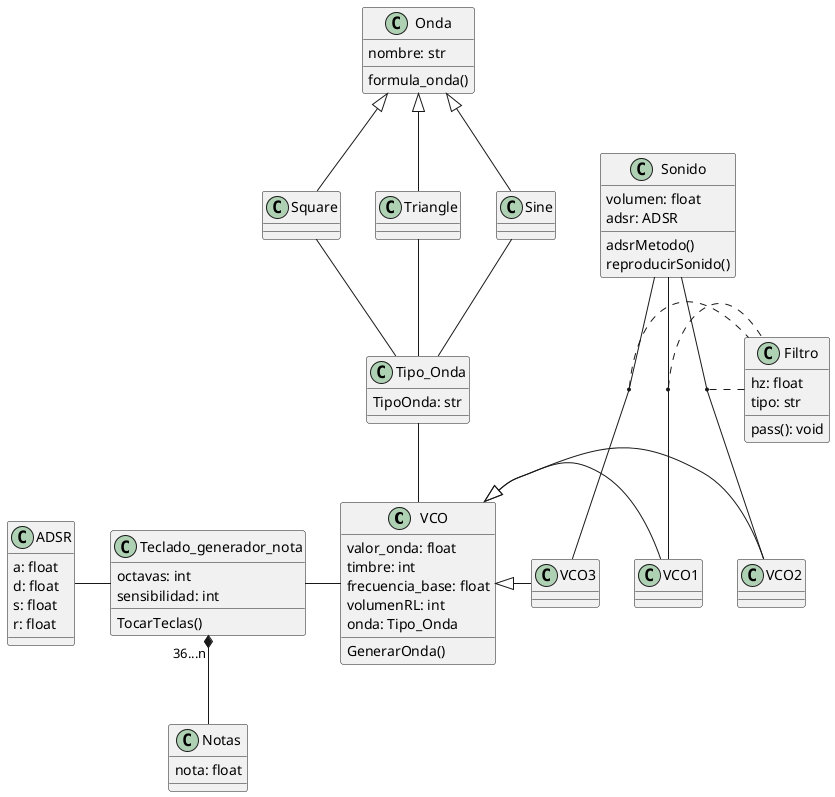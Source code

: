 @startuml
class VCO{
valor_onda: float
timbre: int
frecuencia_base: float
volumenRL: int
onda: Tipo_Onda
GenerarOnda()
}

class Tipo_Onda{
TipoOnda: str
}

class Onda{
nombre: str
formula_onda()
}

class Filtro{
hz: float
tipo: str
pass(): void
}

class Sonido{
volumen: float
adsr: ADSR
adsrMetodo()
reproducirSonido()
}

class ADSR{
a: float
d: float
s: float
r: float
}

class Notas{
nota: float
}

class Teclado_generador_nota{
octavas: int
sensibilidad: int
TocarTeclas()
}

class Sine{
}
class Square{
}
class Triangle{
}

class VCO1{
}
class VCO2{
}
class VCO3{
}

Sonido -- VCO1
Sonido -- VCO2
Sonido -- VCO3
(Sonido, VCO1) .. Filtro
(Sonido, VCO2) .. Filtro
(Sonido, VCO3) .. Filtro
VCO <|- VCO1
VCO <|- VCO2
VCO <|- VCO3

Tipo_Onda -- VCO 
Sine -- Tipo_Onda
Square -- Tipo_Onda
Triangle -- Tipo_Onda
Onda <|-- Sine
Onda <|-- Square
Onda <|-- Triangle

Teclado_generador_nota - VCO
ADSR - Teclado_generador_nota
Teclado_generador_nota "36...n" *-- Notas
@enduml
